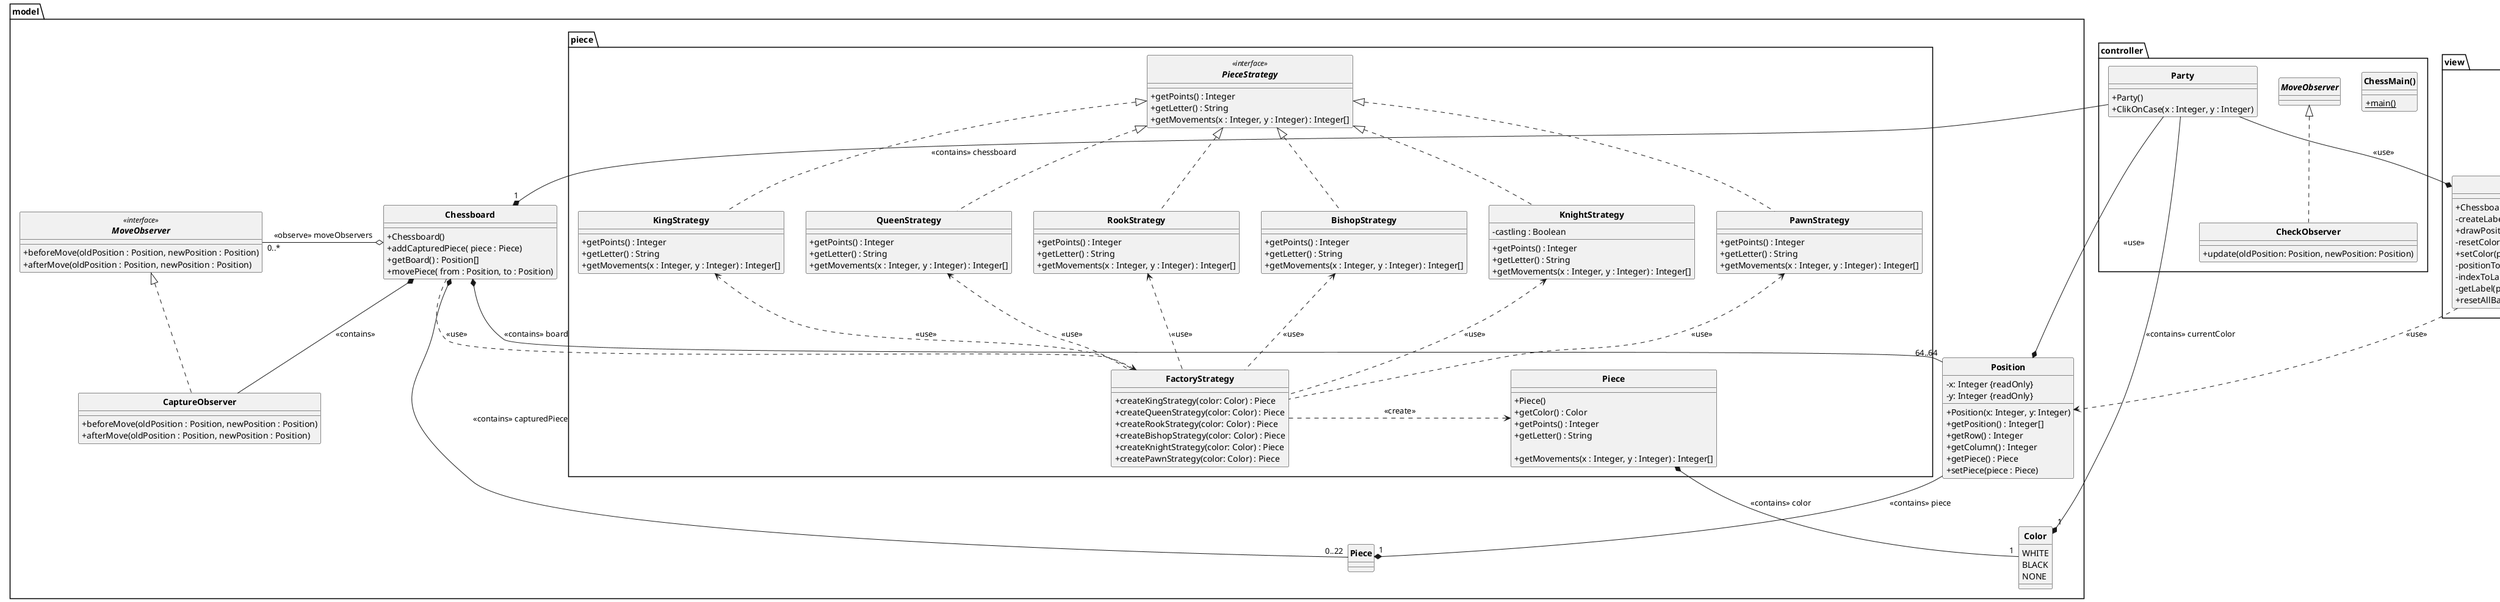 
@startuml chess
' https://plantuml.com/class-diagram

skinparam style strictuml
skinparam ClassAttributeIconSize 0
skinparam ClassFontStyle bold

package "model" {
    enum Color {
        WHITE
        BLACK
        NONE
    }

    class Position {
        - x: Integer {readOnly}
        - y: Integer {readOnly}
        + Position(x: Integer, y: Integer)
        + getPosition() : Integer[]
        + getRow() : Integer
        + getColumn() : Integer
        + getPiece() : Piece
        + setPiece(piece : Piece)
    }
    Position  --* "1" Piece : <<contains>> piece

    class Chessboard {
        + Chessboard()
        + addCapturedPiece( piece : Piece)
        + getBoard() : Position[]
        + movePiece( from : Position, to : Position)
   }
    Chessboard *-- "64..64" Position : <<contains>> board
    Chessboard *-- "0..22" Piece : <<contains>> capturedPiece
    Chessboard o- "0..*" MoveObserver : <<observe>> moveObservers

    package "piece" {
        class Piece {
            + Piece()
            + getColor() : Color
            + getPoints() : Integer
            + getLetter() : String

            + getMovements(x : Integer, y : Integer) : Integer[]
        }
        Piece *-- "1" Color : <<contains>> color

        interface PieceStrategy <<interface>> {
            + getPoints() : Integer
            + getLetter() : String
            + getMovements(x : Integer, y : Integer) : Integer[]
        }

        class KingStrategy implements PieceStrategy{
            + getPoints() : Integer
            + getLetter() : String
            + getMovements(x : Integer, y : Integer) : Integer[]
        }

        class QueenStrategy implements PieceStrategy{
            +getPoints() : Integer
            +getLetter() : String
            + getMovements(x : Integer, y : Integer) : Integer[]
        }

        class RookStrategy implements PieceStrategy {
            + getPoints() : Integer
            + getLetter() : String
            + getMovements(x : Integer, y : Integer) : Integer[]
        }

        class BishopStrategy implements PieceStrategy{
            + getPoints() : Integer
            + getLetter() : String
            + getMovements(x : Integer, y : Integer) : Integer[]
        }

        class KnightStrategy implements PieceStrategy {
            + getPoints() : Integer
            + getLetter() : String
            + getMovements(x : Integer, y : Integer) : Integer[]
            - castling : Boolean
        }

        class PawnStrategy implements PieceStrategy{
            + getPoints() : Integer
            + getLetter() : String
            + getMovements(x : Integer, y : Integer) : Integer[]
        }

        class FactoryStrategy {
            + createKingStrategy(color: Color) : Piece
            + createQueenStrategy(color: Color) : Piece
            + createRookStrategy(color: Color) : Piece
            + createBishopStrategy(color: Color) : Piece
            + createKnightStrategy(color: Color) : Piece
            + createPawnStrategy(color: Color) : Piece
        }

        KingStrategy <.. FactoryStrategy : <<use>>
        QueenStrategy <.. FactoryStrategy : <<use>>
        RookStrategy <.. FactoryStrategy : <<use>>
        BishopStrategy <.. FactoryStrategy : <<use>>
        KnightStrategy <.. FactoryStrategy : <<use>>
        PawnStrategy <.. FactoryStrategy : <<use>>

        FactoryStrategy .> Piece : <<create>>
    }

    interface MoveObserver <<interface>> {
         + beforeMove(oldPosition : Position, newPosition : Position)
         + afterMove(oldPosition : Position, newPosition : Position)
    }

    Chessboard ..> FactoryStrategy : <<use>>

    class CaptureObserver implements MoveObserver{
            + beforeMove(oldPosition : Position, newPosition : Position)
            + afterMove(oldPosition : Position, newPosition : Position)
    }
    CaptureObserver --* Chessboard : <<contains>>

}


package "view" {
    class ChessboardView extends JFrame {
        + ChessboardView()
        - createLabel(x: Integer, y: Integer) : JLabel
        + drawPosition(position: Position)
        - resetColor(label: JLabel, x: Integer, y: Integer)
        + setColor(position: Position, color: java.awt.Color)
        - positionToIndex(position: Position) : Integer
        - indexToLabel(index: Integer) : JLabel
        - getLabel(position: Position) : JLabel
        + resetAllBackground()
    }
    ChessboardView ..> Position : <<use>>
}

package "controller" {
    class ChessMain() {
        + {static} main()
    }

    class CheckObserver implements MoveObserver {
        + update(oldPosition: Position, newPosition: Position)
    }

    class Party {
        + Party()
        + ClikOnCase(x : Integer, y : Integer)
    }

    Party --* "1" Chessboard: <<contains>> chessboard
    Party --* ChessboardView: <<use>> 
    Party --* "1" Color: <<contains>> currentColor
    Party --* Position: <<use>>
}


@enduml
